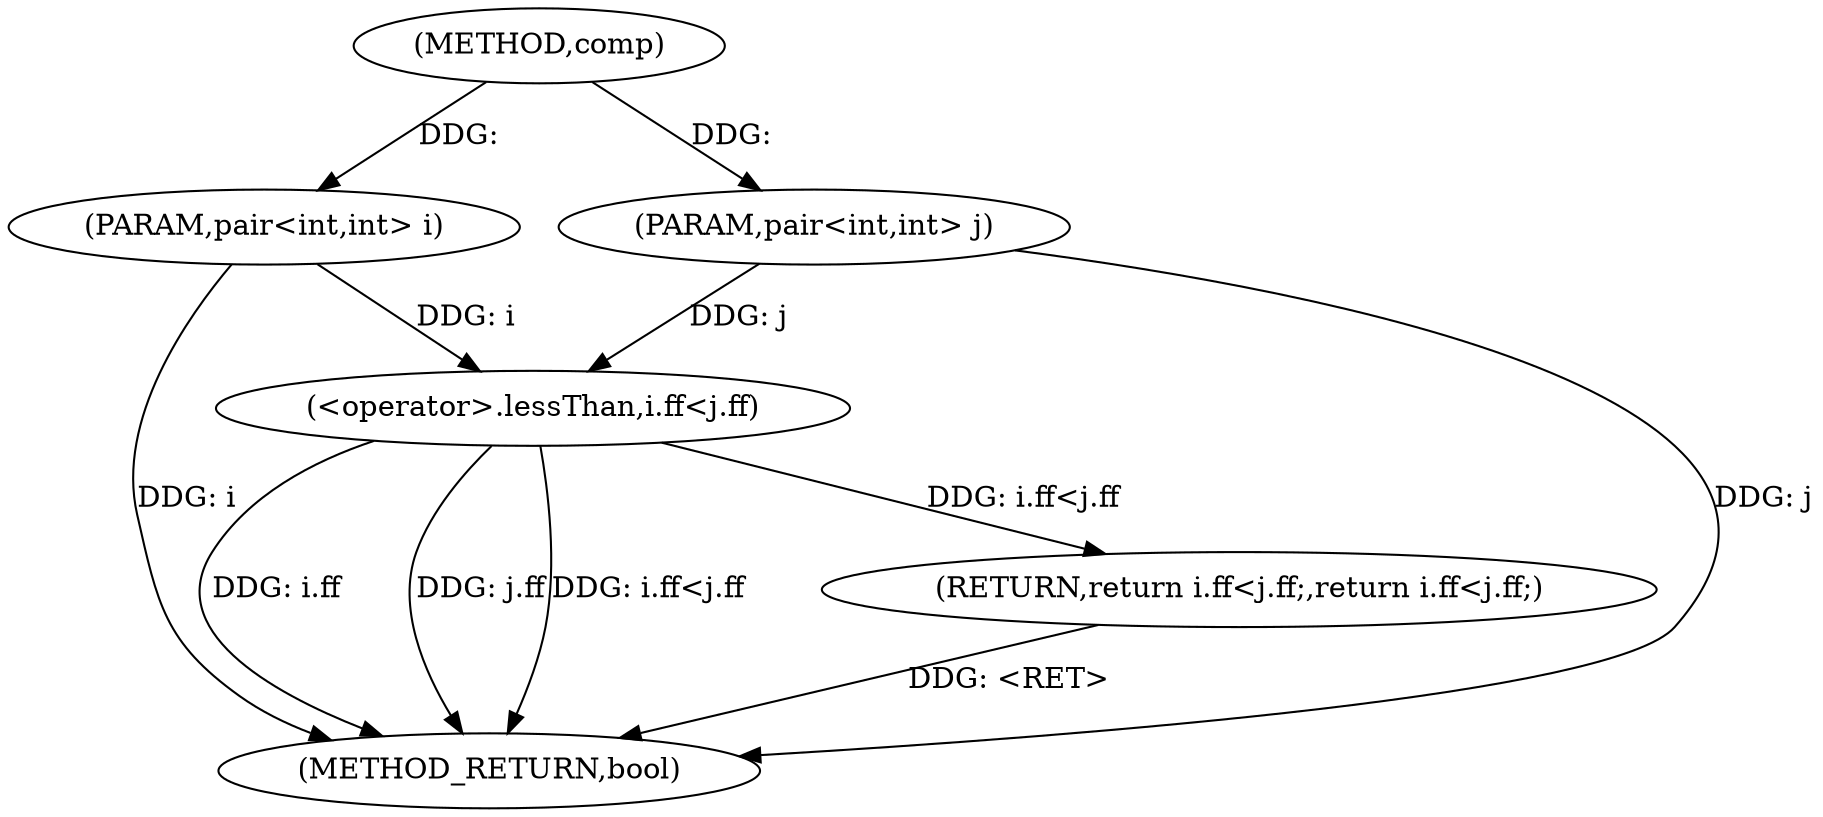 digraph "comp" {  
"1000103" [label = "(METHOD,comp)" ]
"1000115" [label = "(METHOD_RETURN,bool)" ]
"1000104" [label = "(PARAM,pair<int,int> i)" ]
"1000105" [label = "(PARAM,pair<int,int> j)" ]
"1000107" [label = "(RETURN,return i.ff<j.ff;,return i.ff<j.ff;)" ]
"1000108" [label = "(<operator>.lessThan,i.ff<j.ff)" ]
  "1000104" -> "1000115"  [ label = "DDG: i"] 
  "1000105" -> "1000115"  [ label = "DDG: j"] 
  "1000108" -> "1000115"  [ label = "DDG: i.ff"] 
  "1000108" -> "1000115"  [ label = "DDG: j.ff"] 
  "1000108" -> "1000115"  [ label = "DDG: i.ff<j.ff"] 
  "1000107" -> "1000115"  [ label = "DDG: <RET>"] 
  "1000103" -> "1000104"  [ label = "DDG: "] 
  "1000103" -> "1000105"  [ label = "DDG: "] 
  "1000108" -> "1000107"  [ label = "DDG: i.ff<j.ff"] 
  "1000104" -> "1000108"  [ label = "DDG: i"] 
  "1000105" -> "1000108"  [ label = "DDG: j"] 
}
